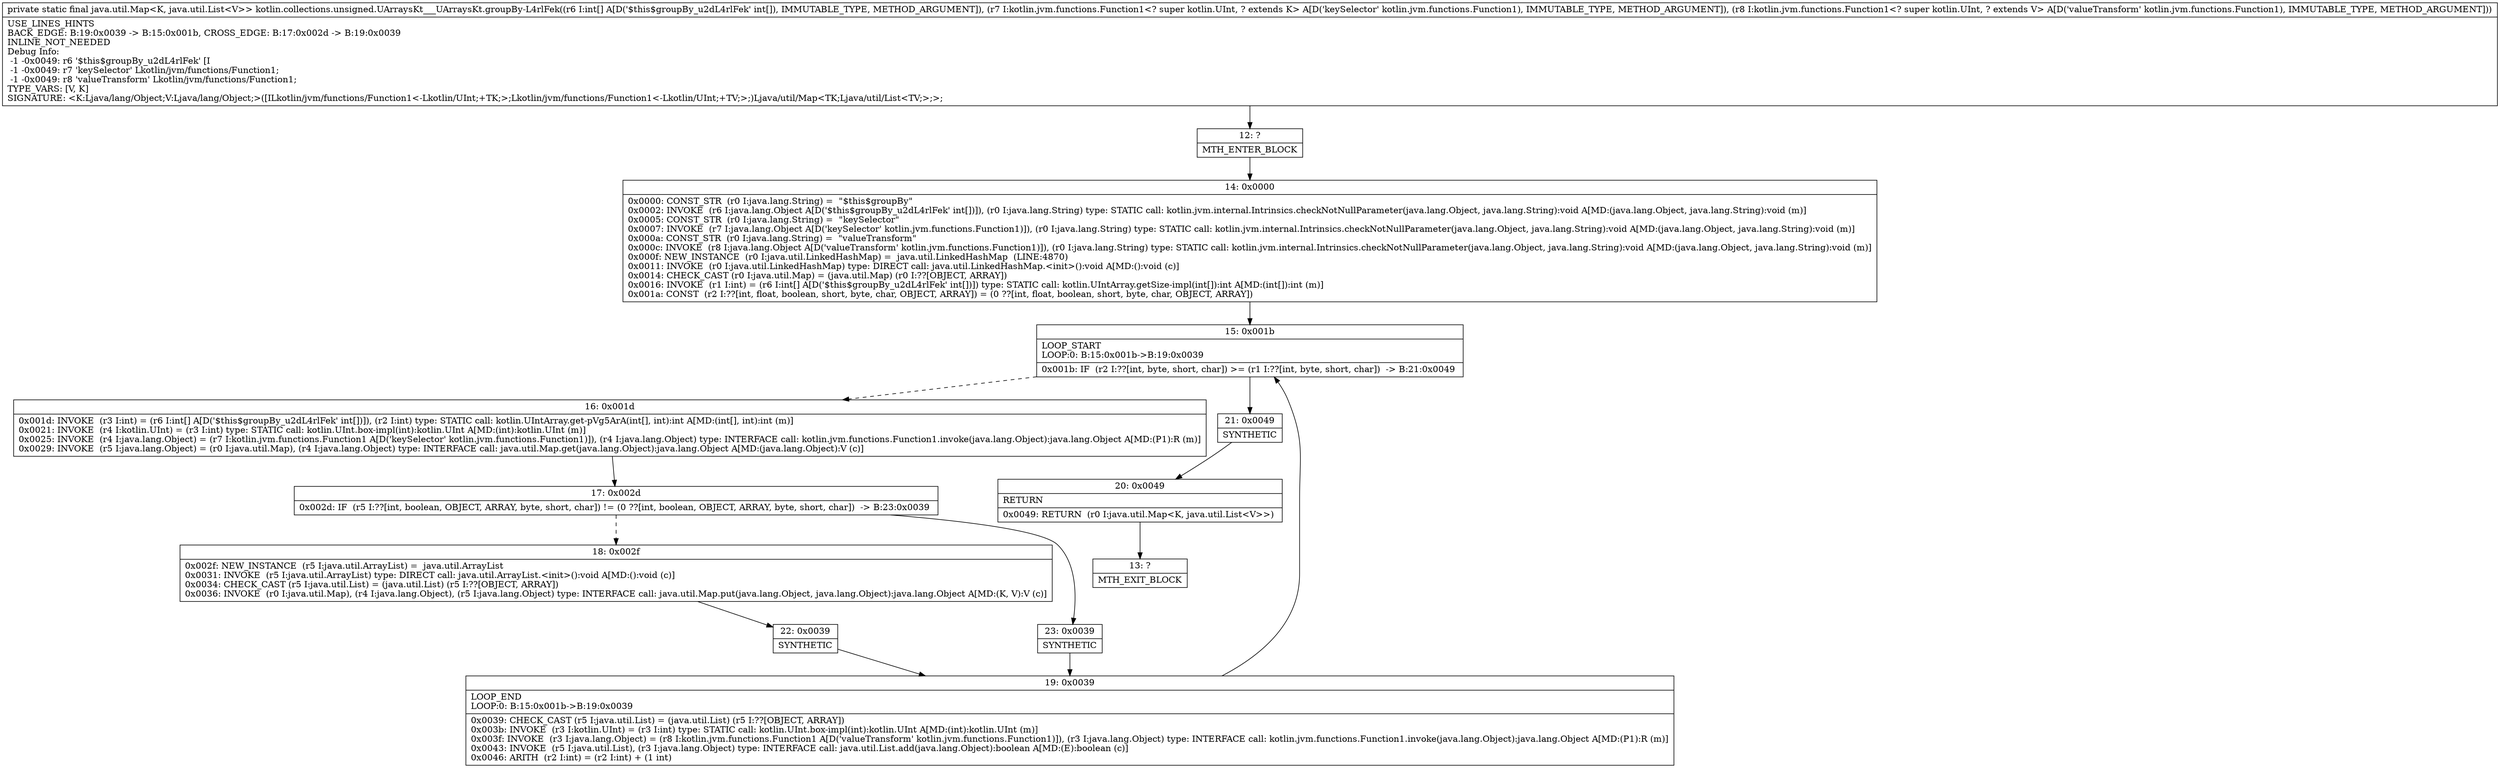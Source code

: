 digraph "CFG forkotlin.collections.unsigned.UArraysKt___UArraysKt.groupBy\-L4rlFek([ILkotlin\/jvm\/functions\/Function1;Lkotlin\/jvm\/functions\/Function1;)Ljava\/util\/Map;" {
Node_12 [shape=record,label="{12\:\ ?|MTH_ENTER_BLOCK\l}"];
Node_14 [shape=record,label="{14\:\ 0x0000|0x0000: CONST_STR  (r0 I:java.lang.String) =  \"$this$groupBy\" \l0x0002: INVOKE  (r6 I:java.lang.Object A[D('$this$groupBy_u2dL4rlFek' int[])]), (r0 I:java.lang.String) type: STATIC call: kotlin.jvm.internal.Intrinsics.checkNotNullParameter(java.lang.Object, java.lang.String):void A[MD:(java.lang.Object, java.lang.String):void (m)]\l0x0005: CONST_STR  (r0 I:java.lang.String) =  \"keySelector\" \l0x0007: INVOKE  (r7 I:java.lang.Object A[D('keySelector' kotlin.jvm.functions.Function1)]), (r0 I:java.lang.String) type: STATIC call: kotlin.jvm.internal.Intrinsics.checkNotNullParameter(java.lang.Object, java.lang.String):void A[MD:(java.lang.Object, java.lang.String):void (m)]\l0x000a: CONST_STR  (r0 I:java.lang.String) =  \"valueTransform\" \l0x000c: INVOKE  (r8 I:java.lang.Object A[D('valueTransform' kotlin.jvm.functions.Function1)]), (r0 I:java.lang.String) type: STATIC call: kotlin.jvm.internal.Intrinsics.checkNotNullParameter(java.lang.Object, java.lang.String):void A[MD:(java.lang.Object, java.lang.String):void (m)]\l0x000f: NEW_INSTANCE  (r0 I:java.util.LinkedHashMap) =  java.util.LinkedHashMap  (LINE:4870)\l0x0011: INVOKE  (r0 I:java.util.LinkedHashMap) type: DIRECT call: java.util.LinkedHashMap.\<init\>():void A[MD:():void (c)]\l0x0014: CHECK_CAST (r0 I:java.util.Map) = (java.util.Map) (r0 I:??[OBJECT, ARRAY]) \l0x0016: INVOKE  (r1 I:int) = (r6 I:int[] A[D('$this$groupBy_u2dL4rlFek' int[])]) type: STATIC call: kotlin.UIntArray.getSize\-impl(int[]):int A[MD:(int[]):int (m)]\l0x001a: CONST  (r2 I:??[int, float, boolean, short, byte, char, OBJECT, ARRAY]) = (0 ??[int, float, boolean, short, byte, char, OBJECT, ARRAY]) \l}"];
Node_15 [shape=record,label="{15\:\ 0x001b|LOOP_START\lLOOP:0: B:15:0x001b\-\>B:19:0x0039\l|0x001b: IF  (r2 I:??[int, byte, short, char]) \>= (r1 I:??[int, byte, short, char])  \-\> B:21:0x0049 \l}"];
Node_16 [shape=record,label="{16\:\ 0x001d|0x001d: INVOKE  (r3 I:int) = (r6 I:int[] A[D('$this$groupBy_u2dL4rlFek' int[])]), (r2 I:int) type: STATIC call: kotlin.UIntArray.get\-pVg5ArA(int[], int):int A[MD:(int[], int):int (m)]\l0x0021: INVOKE  (r4 I:kotlin.UInt) = (r3 I:int) type: STATIC call: kotlin.UInt.box\-impl(int):kotlin.UInt A[MD:(int):kotlin.UInt (m)]\l0x0025: INVOKE  (r4 I:java.lang.Object) = (r7 I:kotlin.jvm.functions.Function1 A[D('keySelector' kotlin.jvm.functions.Function1)]), (r4 I:java.lang.Object) type: INTERFACE call: kotlin.jvm.functions.Function1.invoke(java.lang.Object):java.lang.Object A[MD:(P1):R (m)]\l0x0029: INVOKE  (r5 I:java.lang.Object) = (r0 I:java.util.Map), (r4 I:java.lang.Object) type: INTERFACE call: java.util.Map.get(java.lang.Object):java.lang.Object A[MD:(java.lang.Object):V (c)]\l}"];
Node_17 [shape=record,label="{17\:\ 0x002d|0x002d: IF  (r5 I:??[int, boolean, OBJECT, ARRAY, byte, short, char]) != (0 ??[int, boolean, OBJECT, ARRAY, byte, short, char])  \-\> B:23:0x0039 \l}"];
Node_18 [shape=record,label="{18\:\ 0x002f|0x002f: NEW_INSTANCE  (r5 I:java.util.ArrayList) =  java.util.ArrayList \l0x0031: INVOKE  (r5 I:java.util.ArrayList) type: DIRECT call: java.util.ArrayList.\<init\>():void A[MD:():void (c)]\l0x0034: CHECK_CAST (r5 I:java.util.List) = (java.util.List) (r5 I:??[OBJECT, ARRAY]) \l0x0036: INVOKE  (r0 I:java.util.Map), (r4 I:java.lang.Object), (r5 I:java.lang.Object) type: INTERFACE call: java.util.Map.put(java.lang.Object, java.lang.Object):java.lang.Object A[MD:(K, V):V (c)]\l}"];
Node_22 [shape=record,label="{22\:\ 0x0039|SYNTHETIC\l}"];
Node_19 [shape=record,label="{19\:\ 0x0039|LOOP_END\lLOOP:0: B:15:0x001b\-\>B:19:0x0039\l|0x0039: CHECK_CAST (r5 I:java.util.List) = (java.util.List) (r5 I:??[OBJECT, ARRAY]) \l0x003b: INVOKE  (r3 I:kotlin.UInt) = (r3 I:int) type: STATIC call: kotlin.UInt.box\-impl(int):kotlin.UInt A[MD:(int):kotlin.UInt (m)]\l0x003f: INVOKE  (r3 I:java.lang.Object) = (r8 I:kotlin.jvm.functions.Function1 A[D('valueTransform' kotlin.jvm.functions.Function1)]), (r3 I:java.lang.Object) type: INTERFACE call: kotlin.jvm.functions.Function1.invoke(java.lang.Object):java.lang.Object A[MD:(P1):R (m)]\l0x0043: INVOKE  (r5 I:java.util.List), (r3 I:java.lang.Object) type: INTERFACE call: java.util.List.add(java.lang.Object):boolean A[MD:(E):boolean (c)]\l0x0046: ARITH  (r2 I:int) = (r2 I:int) + (1 int) \l}"];
Node_23 [shape=record,label="{23\:\ 0x0039|SYNTHETIC\l}"];
Node_21 [shape=record,label="{21\:\ 0x0049|SYNTHETIC\l}"];
Node_20 [shape=record,label="{20\:\ 0x0049|RETURN\l|0x0049: RETURN  (r0 I:java.util.Map\<K, java.util.List\<V\>\>) \l}"];
Node_13 [shape=record,label="{13\:\ ?|MTH_EXIT_BLOCK\l}"];
MethodNode[shape=record,label="{private static final java.util.Map\<K, java.util.List\<V\>\> kotlin.collections.unsigned.UArraysKt___UArraysKt.groupBy\-L4rlFek((r6 I:int[] A[D('$this$groupBy_u2dL4rlFek' int[]), IMMUTABLE_TYPE, METHOD_ARGUMENT]), (r7 I:kotlin.jvm.functions.Function1\<? super kotlin.UInt, ? extends K\> A[D('keySelector' kotlin.jvm.functions.Function1), IMMUTABLE_TYPE, METHOD_ARGUMENT]), (r8 I:kotlin.jvm.functions.Function1\<? super kotlin.UInt, ? extends V\> A[D('valueTransform' kotlin.jvm.functions.Function1), IMMUTABLE_TYPE, METHOD_ARGUMENT]))  | USE_LINES_HINTS\lBACK_EDGE: B:19:0x0039 \-\> B:15:0x001b, CROSS_EDGE: B:17:0x002d \-\> B:19:0x0039\lINLINE_NOT_NEEDED\lDebug Info:\l  \-1 \-0x0049: r6 '$this$groupBy_u2dL4rlFek' [I\l  \-1 \-0x0049: r7 'keySelector' Lkotlin\/jvm\/functions\/Function1;\l  \-1 \-0x0049: r8 'valueTransform' Lkotlin\/jvm\/functions\/Function1;\lTYPE_VARS: [V, K]\lSIGNATURE: \<K:Ljava\/lang\/Object;V:Ljava\/lang\/Object;\>([ILkotlin\/jvm\/functions\/Function1\<\-Lkotlin\/UInt;+TK;\>;Lkotlin\/jvm\/functions\/Function1\<\-Lkotlin\/UInt;+TV;\>;)Ljava\/util\/Map\<TK;Ljava\/util\/List\<TV;\>;\>;\l}"];
MethodNode -> Node_12;Node_12 -> Node_14;
Node_14 -> Node_15;
Node_15 -> Node_16[style=dashed];
Node_15 -> Node_21;
Node_16 -> Node_17;
Node_17 -> Node_18[style=dashed];
Node_17 -> Node_23;
Node_18 -> Node_22;
Node_22 -> Node_19;
Node_19 -> Node_15;
Node_23 -> Node_19;
Node_21 -> Node_20;
Node_20 -> Node_13;
}

